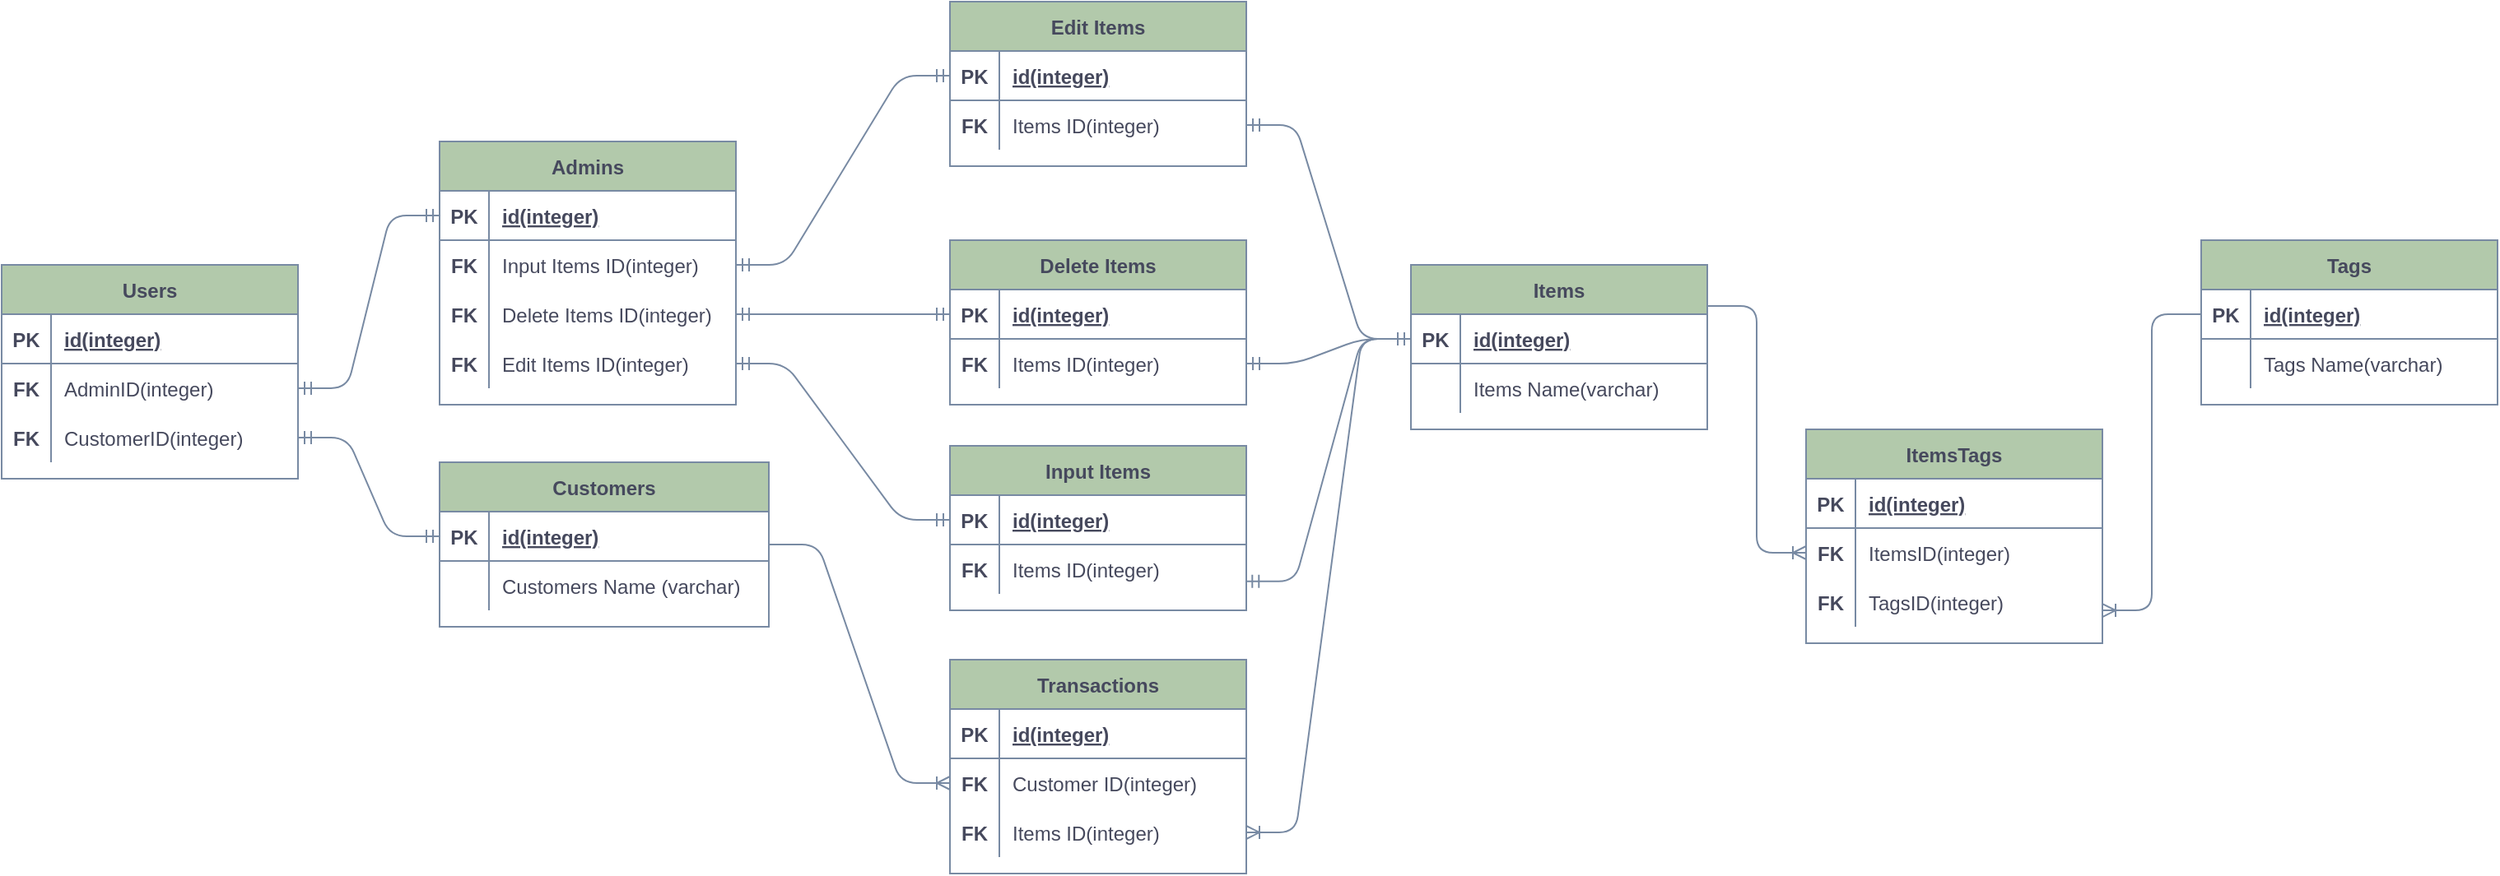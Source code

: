 <mxfile version="15.1.0" type="github">
  <diagram id="VmSRzuo0PWEKA7Uxc1IA" name="Page-1">
    <mxGraphModel dx="920" dy="494" grid="1" gridSize="10" guides="1" tooltips="1" connect="1" arrows="1" fold="1" page="1" pageScale="1" pageWidth="827" pageHeight="1169" math="0" shadow="0">
      <root>
        <mxCell id="0" />
        <mxCell id="1" parent="0" />
        <mxCell id="i-ClhB1Ddfe4gzQZQ1bM-1" value="Users" style="shape=table;startSize=30;container=1;collapsible=1;childLayout=tableLayout;fixedRows=1;rowLines=0;fontStyle=1;align=center;resizeLast=1;fillColor=#B2C9AB;strokeColor=#788AA3;fontColor=#46495D;" vertex="1" parent="1">
          <mxGeometry x="324" y="170" width="180" height="130" as="geometry" />
        </mxCell>
        <mxCell id="i-ClhB1Ddfe4gzQZQ1bM-2" value="" style="shape=partialRectangle;collapsible=0;dropTarget=0;pointerEvents=0;fillColor=none;top=0;left=0;bottom=1;right=0;points=[[0,0.5],[1,0.5]];portConstraint=eastwest;strokeColor=#788AA3;fontColor=#46495D;" vertex="1" parent="i-ClhB1Ddfe4gzQZQ1bM-1">
          <mxGeometry y="30" width="180" height="30" as="geometry" />
        </mxCell>
        <mxCell id="i-ClhB1Ddfe4gzQZQ1bM-3" value="PK" style="shape=partialRectangle;connectable=0;fillColor=none;top=0;left=0;bottom=0;right=0;fontStyle=1;overflow=hidden;strokeColor=#788AA3;fontColor=#46495D;" vertex="1" parent="i-ClhB1Ddfe4gzQZQ1bM-2">
          <mxGeometry width="30" height="30" as="geometry" />
        </mxCell>
        <mxCell id="i-ClhB1Ddfe4gzQZQ1bM-4" value="id(integer)" style="shape=partialRectangle;connectable=0;fillColor=none;top=0;left=0;bottom=0;right=0;align=left;spacingLeft=6;fontStyle=5;overflow=hidden;strokeColor=#788AA3;fontColor=#46495D;" vertex="1" parent="i-ClhB1Ddfe4gzQZQ1bM-2">
          <mxGeometry x="30" width="150" height="30" as="geometry" />
        </mxCell>
        <mxCell id="i-ClhB1Ddfe4gzQZQ1bM-5" value="" style="shape=partialRectangle;collapsible=0;dropTarget=0;pointerEvents=0;fillColor=none;top=0;left=0;bottom=0;right=0;points=[[0,0.5],[1,0.5]];portConstraint=eastwest;strokeColor=#788AA3;fontColor=#46495D;" vertex="1" parent="i-ClhB1Ddfe4gzQZQ1bM-1">
          <mxGeometry y="60" width="180" height="30" as="geometry" />
        </mxCell>
        <mxCell id="i-ClhB1Ddfe4gzQZQ1bM-6" value="FK" style="shape=partialRectangle;connectable=0;fillColor=none;top=0;left=0;bottom=0;right=0;editable=1;overflow=hidden;fontStyle=1;strokeColor=#788AA3;fontColor=#46495D;" vertex="1" parent="i-ClhB1Ddfe4gzQZQ1bM-5">
          <mxGeometry width="30" height="30" as="geometry" />
        </mxCell>
        <mxCell id="i-ClhB1Ddfe4gzQZQ1bM-7" value="AdminID(integer)" style="shape=partialRectangle;connectable=0;fillColor=none;top=0;left=0;bottom=0;right=0;align=left;spacingLeft=6;overflow=hidden;strokeColor=#788AA3;fontColor=#46495D;" vertex="1" parent="i-ClhB1Ddfe4gzQZQ1bM-5">
          <mxGeometry x="30" width="150" height="30" as="geometry" />
        </mxCell>
        <mxCell id="i-ClhB1Ddfe4gzQZQ1bM-8" value="" style="shape=partialRectangle;collapsible=0;dropTarget=0;pointerEvents=0;fillColor=none;top=0;left=0;bottom=0;right=0;points=[[0,0.5],[1,0.5]];portConstraint=eastwest;strokeColor=#788AA3;fontColor=#46495D;" vertex="1" parent="i-ClhB1Ddfe4gzQZQ1bM-1">
          <mxGeometry y="90" width="180" height="30" as="geometry" />
        </mxCell>
        <mxCell id="i-ClhB1Ddfe4gzQZQ1bM-9" value="FK" style="shape=partialRectangle;connectable=0;fillColor=none;top=0;left=0;bottom=0;right=0;editable=1;overflow=hidden;fontStyle=1;strokeColor=#788AA3;fontColor=#46495D;" vertex="1" parent="i-ClhB1Ddfe4gzQZQ1bM-8">
          <mxGeometry width="30" height="30" as="geometry" />
        </mxCell>
        <mxCell id="i-ClhB1Ddfe4gzQZQ1bM-10" value="CustomerID(integer)" style="shape=partialRectangle;connectable=0;fillColor=none;top=0;left=0;bottom=0;right=0;align=left;spacingLeft=6;overflow=hidden;strokeColor=#788AA3;fontColor=#46495D;" vertex="1" parent="i-ClhB1Ddfe4gzQZQ1bM-8">
          <mxGeometry x="30" width="150" height="30" as="geometry" />
        </mxCell>
        <mxCell id="i-ClhB1Ddfe4gzQZQ1bM-14" value="Customers" style="shape=table;startSize=30;container=1;collapsible=1;childLayout=tableLayout;fixedRows=1;rowLines=0;fontStyle=1;align=center;resizeLast=1;fillColor=#B2C9AB;strokeColor=#788AA3;fontColor=#46495D;" vertex="1" parent="1">
          <mxGeometry x="590" y="290" width="200" height="100" as="geometry" />
        </mxCell>
        <mxCell id="i-ClhB1Ddfe4gzQZQ1bM-15" value="" style="shape=partialRectangle;collapsible=0;dropTarget=0;pointerEvents=0;fillColor=none;top=0;left=0;bottom=1;right=0;points=[[0,0.5],[1,0.5]];portConstraint=eastwest;strokeColor=#788AA3;fontColor=#46495D;" vertex="1" parent="i-ClhB1Ddfe4gzQZQ1bM-14">
          <mxGeometry y="30" width="200" height="30" as="geometry" />
        </mxCell>
        <mxCell id="i-ClhB1Ddfe4gzQZQ1bM-16" value="PK" style="shape=partialRectangle;connectable=0;fillColor=none;top=0;left=0;bottom=0;right=0;fontStyle=1;overflow=hidden;strokeColor=#788AA3;fontColor=#46495D;" vertex="1" parent="i-ClhB1Ddfe4gzQZQ1bM-15">
          <mxGeometry width="30" height="30" as="geometry" />
        </mxCell>
        <mxCell id="i-ClhB1Ddfe4gzQZQ1bM-17" value="id(integer)" style="shape=partialRectangle;connectable=0;fillColor=none;top=0;left=0;bottom=0;right=0;align=left;spacingLeft=6;fontStyle=5;overflow=hidden;strokeColor=#788AA3;fontColor=#46495D;" vertex="1" parent="i-ClhB1Ddfe4gzQZQ1bM-15">
          <mxGeometry x="30" width="170" height="30" as="geometry" />
        </mxCell>
        <mxCell id="i-ClhB1Ddfe4gzQZQ1bM-18" value="" style="shape=partialRectangle;collapsible=0;dropTarget=0;pointerEvents=0;fillColor=none;top=0;left=0;bottom=0;right=0;points=[[0,0.5],[1,0.5]];portConstraint=eastwest;strokeColor=#788AA3;fontColor=#46495D;" vertex="1" parent="i-ClhB1Ddfe4gzQZQ1bM-14">
          <mxGeometry y="60" width="200" height="30" as="geometry" />
        </mxCell>
        <mxCell id="i-ClhB1Ddfe4gzQZQ1bM-19" value="" style="shape=partialRectangle;connectable=0;fillColor=none;top=0;left=0;bottom=0;right=0;editable=1;overflow=hidden;strokeColor=#788AA3;fontColor=#46495D;" vertex="1" parent="i-ClhB1Ddfe4gzQZQ1bM-18">
          <mxGeometry width="30" height="30" as="geometry" />
        </mxCell>
        <mxCell id="i-ClhB1Ddfe4gzQZQ1bM-20" value="Customers Name (varchar)" style="shape=partialRectangle;connectable=0;fillColor=none;top=0;left=0;bottom=0;right=0;align=left;spacingLeft=6;overflow=hidden;strokeColor=#788AA3;fontColor=#46495D;" vertex="1" parent="i-ClhB1Ddfe4gzQZQ1bM-18">
          <mxGeometry x="30" width="170" height="30" as="geometry" />
        </mxCell>
        <mxCell id="i-ClhB1Ddfe4gzQZQ1bM-27" value="Admins" style="shape=table;startSize=30;container=1;collapsible=1;childLayout=tableLayout;fixedRows=1;rowLines=0;fontStyle=1;align=center;resizeLast=1;fillColor=#B2C9AB;strokeColor=#788AA3;fontColor=#46495D;" vertex="1" parent="1">
          <mxGeometry x="590" y="95" width="180" height="160" as="geometry" />
        </mxCell>
        <mxCell id="i-ClhB1Ddfe4gzQZQ1bM-28" value="" style="shape=partialRectangle;collapsible=0;dropTarget=0;pointerEvents=0;fillColor=none;top=0;left=0;bottom=1;right=0;points=[[0,0.5],[1,0.5]];portConstraint=eastwest;strokeColor=#788AA3;fontColor=#46495D;" vertex="1" parent="i-ClhB1Ddfe4gzQZQ1bM-27">
          <mxGeometry y="30" width="180" height="30" as="geometry" />
        </mxCell>
        <mxCell id="i-ClhB1Ddfe4gzQZQ1bM-29" value="PK" style="shape=partialRectangle;connectable=0;fillColor=none;top=0;left=0;bottom=0;right=0;fontStyle=1;overflow=hidden;strokeColor=#788AA3;fontColor=#46495D;" vertex="1" parent="i-ClhB1Ddfe4gzQZQ1bM-28">
          <mxGeometry width="30" height="30" as="geometry" />
        </mxCell>
        <mxCell id="i-ClhB1Ddfe4gzQZQ1bM-30" value="id(integer)" style="shape=partialRectangle;connectable=0;fillColor=none;top=0;left=0;bottom=0;right=0;align=left;spacingLeft=6;fontStyle=5;overflow=hidden;strokeColor=#788AA3;fontColor=#46495D;" vertex="1" parent="i-ClhB1Ddfe4gzQZQ1bM-28">
          <mxGeometry x="30" width="150" height="30" as="geometry" />
        </mxCell>
        <mxCell id="i-ClhB1Ddfe4gzQZQ1bM-31" value="" style="shape=partialRectangle;collapsible=0;dropTarget=0;pointerEvents=0;fillColor=none;top=0;left=0;bottom=0;right=0;points=[[0,0.5],[1,0.5]];portConstraint=eastwest;strokeColor=#788AA3;fontColor=#46495D;" vertex="1" parent="i-ClhB1Ddfe4gzQZQ1bM-27">
          <mxGeometry y="60" width="180" height="30" as="geometry" />
        </mxCell>
        <mxCell id="i-ClhB1Ddfe4gzQZQ1bM-32" value="FK" style="shape=partialRectangle;connectable=0;fillColor=none;top=0;left=0;bottom=0;right=0;editable=1;overflow=hidden;fontStyle=1;strokeColor=#788AA3;fontColor=#46495D;" vertex="1" parent="i-ClhB1Ddfe4gzQZQ1bM-31">
          <mxGeometry width="30" height="30" as="geometry" />
        </mxCell>
        <mxCell id="i-ClhB1Ddfe4gzQZQ1bM-33" value="Input Items ID(integer)" style="shape=partialRectangle;connectable=0;fillColor=none;top=0;left=0;bottom=0;right=0;align=left;spacingLeft=6;overflow=hidden;strokeColor=#788AA3;fontColor=#46495D;" vertex="1" parent="i-ClhB1Ddfe4gzQZQ1bM-31">
          <mxGeometry x="30" width="150" height="30" as="geometry" />
        </mxCell>
        <mxCell id="i-ClhB1Ddfe4gzQZQ1bM-34" value="" style="shape=partialRectangle;collapsible=0;dropTarget=0;pointerEvents=0;fillColor=none;top=0;left=0;bottom=0;right=0;points=[[0,0.5],[1,0.5]];portConstraint=eastwest;strokeColor=#788AA3;fontColor=#46495D;" vertex="1" parent="i-ClhB1Ddfe4gzQZQ1bM-27">
          <mxGeometry y="90" width="180" height="30" as="geometry" />
        </mxCell>
        <mxCell id="i-ClhB1Ddfe4gzQZQ1bM-35" value="FK" style="shape=partialRectangle;connectable=0;fillColor=none;top=0;left=0;bottom=0;right=0;editable=1;overflow=hidden;fontStyle=1;strokeColor=#788AA3;fontColor=#46495D;" vertex="1" parent="i-ClhB1Ddfe4gzQZQ1bM-34">
          <mxGeometry width="30" height="30" as="geometry" />
        </mxCell>
        <mxCell id="i-ClhB1Ddfe4gzQZQ1bM-36" value="Delete Items ID(integer)" style="shape=partialRectangle;connectable=0;fillColor=none;top=0;left=0;bottom=0;right=0;align=left;spacingLeft=6;overflow=hidden;strokeColor=#788AA3;fontColor=#46495D;" vertex="1" parent="i-ClhB1Ddfe4gzQZQ1bM-34">
          <mxGeometry x="30" width="150" height="30" as="geometry" />
        </mxCell>
        <mxCell id="i-ClhB1Ddfe4gzQZQ1bM-37" value="" style="shape=partialRectangle;collapsible=0;dropTarget=0;pointerEvents=0;fillColor=none;top=0;left=0;bottom=0;right=0;points=[[0,0.5],[1,0.5]];portConstraint=eastwest;strokeColor=#788AA3;fontColor=#46495D;" vertex="1" parent="i-ClhB1Ddfe4gzQZQ1bM-27">
          <mxGeometry y="120" width="180" height="30" as="geometry" />
        </mxCell>
        <mxCell id="i-ClhB1Ddfe4gzQZQ1bM-38" value="FK" style="shape=partialRectangle;connectable=0;fillColor=none;top=0;left=0;bottom=0;right=0;editable=1;overflow=hidden;fontStyle=1;strokeColor=#788AA3;fontColor=#46495D;" vertex="1" parent="i-ClhB1Ddfe4gzQZQ1bM-37">
          <mxGeometry width="30" height="30" as="geometry" />
        </mxCell>
        <mxCell id="i-ClhB1Ddfe4gzQZQ1bM-39" value="Edit Items ID(integer)" style="shape=partialRectangle;connectable=0;fillColor=none;top=0;left=0;bottom=0;right=0;align=left;spacingLeft=6;overflow=hidden;strokeColor=#788AA3;fontColor=#46495D;" vertex="1" parent="i-ClhB1Ddfe4gzQZQ1bM-37">
          <mxGeometry x="30" width="150" height="30" as="geometry" />
        </mxCell>
        <mxCell id="i-ClhB1Ddfe4gzQZQ1bM-40" value="Items" style="shape=table;startSize=30;container=1;collapsible=1;childLayout=tableLayout;fixedRows=1;rowLines=0;fontStyle=1;align=center;resizeLast=1;fillColor=#B2C9AB;strokeColor=#788AA3;fontColor=#46495D;" vertex="1" parent="1">
          <mxGeometry x="1180" y="170" width="180" height="100" as="geometry" />
        </mxCell>
        <mxCell id="i-ClhB1Ddfe4gzQZQ1bM-41" value="" style="shape=partialRectangle;collapsible=0;dropTarget=0;pointerEvents=0;fillColor=none;top=0;left=0;bottom=1;right=0;points=[[0,0.5],[1,0.5]];portConstraint=eastwest;strokeColor=#788AA3;fontColor=#46495D;" vertex="1" parent="i-ClhB1Ddfe4gzQZQ1bM-40">
          <mxGeometry y="30" width="180" height="30" as="geometry" />
        </mxCell>
        <mxCell id="i-ClhB1Ddfe4gzQZQ1bM-42" value="PK" style="shape=partialRectangle;connectable=0;fillColor=none;top=0;left=0;bottom=0;right=0;fontStyle=1;overflow=hidden;strokeColor=#788AA3;fontColor=#46495D;" vertex="1" parent="i-ClhB1Ddfe4gzQZQ1bM-41">
          <mxGeometry width="30" height="30" as="geometry" />
        </mxCell>
        <mxCell id="i-ClhB1Ddfe4gzQZQ1bM-43" value="id(integer)" style="shape=partialRectangle;connectable=0;fillColor=none;top=0;left=0;bottom=0;right=0;align=left;spacingLeft=6;fontStyle=5;overflow=hidden;strokeColor=#788AA3;fontColor=#46495D;" vertex="1" parent="i-ClhB1Ddfe4gzQZQ1bM-41">
          <mxGeometry x="30" width="150" height="30" as="geometry" />
        </mxCell>
        <mxCell id="i-ClhB1Ddfe4gzQZQ1bM-44" value="" style="shape=partialRectangle;collapsible=0;dropTarget=0;pointerEvents=0;fillColor=none;top=0;left=0;bottom=0;right=0;points=[[0,0.5],[1,0.5]];portConstraint=eastwest;strokeColor=#788AA3;fontColor=#46495D;" vertex="1" parent="i-ClhB1Ddfe4gzQZQ1bM-40">
          <mxGeometry y="60" width="180" height="30" as="geometry" />
        </mxCell>
        <mxCell id="i-ClhB1Ddfe4gzQZQ1bM-45" value="" style="shape=partialRectangle;connectable=0;fillColor=none;top=0;left=0;bottom=0;right=0;editable=1;overflow=hidden;strokeColor=#788AA3;fontColor=#46495D;" vertex="1" parent="i-ClhB1Ddfe4gzQZQ1bM-44">
          <mxGeometry width="30" height="30" as="geometry" />
        </mxCell>
        <mxCell id="i-ClhB1Ddfe4gzQZQ1bM-46" value="Items Name(varchar)" style="shape=partialRectangle;connectable=0;fillColor=none;top=0;left=0;bottom=0;right=0;align=left;spacingLeft=6;overflow=hidden;strokeColor=#788AA3;fontColor=#46495D;" vertex="1" parent="i-ClhB1Ddfe4gzQZQ1bM-44">
          <mxGeometry x="30" width="150" height="30" as="geometry" />
        </mxCell>
        <mxCell id="i-ClhB1Ddfe4gzQZQ1bM-53" value="Tags" style="shape=table;startSize=30;container=1;collapsible=1;childLayout=tableLayout;fixedRows=1;rowLines=0;fontStyle=1;align=center;resizeLast=1;fillColor=#B2C9AB;strokeColor=#788AA3;fontColor=#46495D;" vertex="1" parent="1">
          <mxGeometry x="1660" y="155" width="180" height="100" as="geometry" />
        </mxCell>
        <mxCell id="i-ClhB1Ddfe4gzQZQ1bM-54" value="" style="shape=partialRectangle;collapsible=0;dropTarget=0;pointerEvents=0;fillColor=none;top=0;left=0;bottom=1;right=0;points=[[0,0.5],[1,0.5]];portConstraint=eastwest;strokeColor=#788AA3;fontColor=#46495D;" vertex="1" parent="i-ClhB1Ddfe4gzQZQ1bM-53">
          <mxGeometry y="30" width="180" height="30" as="geometry" />
        </mxCell>
        <mxCell id="i-ClhB1Ddfe4gzQZQ1bM-55" value="PK" style="shape=partialRectangle;connectable=0;fillColor=none;top=0;left=0;bottom=0;right=0;fontStyle=1;overflow=hidden;strokeColor=#788AA3;fontColor=#46495D;" vertex="1" parent="i-ClhB1Ddfe4gzQZQ1bM-54">
          <mxGeometry width="30" height="30" as="geometry" />
        </mxCell>
        <mxCell id="i-ClhB1Ddfe4gzQZQ1bM-56" value="id(integer)" style="shape=partialRectangle;connectable=0;fillColor=none;top=0;left=0;bottom=0;right=0;align=left;spacingLeft=6;fontStyle=5;overflow=hidden;strokeColor=#788AA3;fontColor=#46495D;" vertex="1" parent="i-ClhB1Ddfe4gzQZQ1bM-54">
          <mxGeometry x="30" width="150" height="30" as="geometry" />
        </mxCell>
        <mxCell id="i-ClhB1Ddfe4gzQZQ1bM-57" value="" style="shape=partialRectangle;collapsible=0;dropTarget=0;pointerEvents=0;fillColor=none;top=0;left=0;bottom=0;right=0;points=[[0,0.5],[1,0.5]];portConstraint=eastwest;strokeColor=#788AA3;fontColor=#46495D;" vertex="1" parent="i-ClhB1Ddfe4gzQZQ1bM-53">
          <mxGeometry y="60" width="180" height="30" as="geometry" />
        </mxCell>
        <mxCell id="i-ClhB1Ddfe4gzQZQ1bM-58" value="" style="shape=partialRectangle;connectable=0;fillColor=none;top=0;left=0;bottom=0;right=0;editable=1;overflow=hidden;strokeColor=#788AA3;fontColor=#46495D;" vertex="1" parent="i-ClhB1Ddfe4gzQZQ1bM-57">
          <mxGeometry width="30" height="30" as="geometry" />
        </mxCell>
        <mxCell id="i-ClhB1Ddfe4gzQZQ1bM-59" value="Tags Name(varchar)" style="shape=partialRectangle;connectable=0;fillColor=none;top=0;left=0;bottom=0;right=0;align=left;spacingLeft=6;overflow=hidden;strokeColor=#788AA3;fontColor=#46495D;" vertex="1" parent="i-ClhB1Ddfe4gzQZQ1bM-57">
          <mxGeometry x="30" width="150" height="30" as="geometry" />
        </mxCell>
        <mxCell id="i-ClhB1Ddfe4gzQZQ1bM-70" value="ItemsTags" style="shape=table;startSize=30;container=1;collapsible=1;childLayout=tableLayout;fixedRows=1;rowLines=0;fontStyle=1;align=center;resizeLast=1;fillColor=#B2C9AB;strokeColor=#788AA3;fontColor=#46495D;" vertex="1" parent="1">
          <mxGeometry x="1420" y="270" width="180" height="130" as="geometry" />
        </mxCell>
        <mxCell id="i-ClhB1Ddfe4gzQZQ1bM-71" value="" style="shape=partialRectangle;collapsible=0;dropTarget=0;pointerEvents=0;fillColor=none;top=0;left=0;bottom=1;right=0;points=[[0,0.5],[1,0.5]];portConstraint=eastwest;strokeColor=#788AA3;fontColor=#46495D;" vertex="1" parent="i-ClhB1Ddfe4gzQZQ1bM-70">
          <mxGeometry y="30" width="180" height="30" as="geometry" />
        </mxCell>
        <mxCell id="i-ClhB1Ddfe4gzQZQ1bM-72" value="PK" style="shape=partialRectangle;connectable=0;fillColor=none;top=0;left=0;bottom=0;right=0;fontStyle=1;overflow=hidden;strokeColor=#788AA3;fontColor=#46495D;" vertex="1" parent="i-ClhB1Ddfe4gzQZQ1bM-71">
          <mxGeometry width="30" height="30" as="geometry" />
        </mxCell>
        <mxCell id="i-ClhB1Ddfe4gzQZQ1bM-73" value="id(integer)" style="shape=partialRectangle;connectable=0;fillColor=none;top=0;left=0;bottom=0;right=0;align=left;spacingLeft=6;fontStyle=5;overflow=hidden;strokeColor=#788AA3;fontColor=#46495D;" vertex="1" parent="i-ClhB1Ddfe4gzQZQ1bM-71">
          <mxGeometry x="30" width="150" height="30" as="geometry" />
        </mxCell>
        <mxCell id="i-ClhB1Ddfe4gzQZQ1bM-74" value="" style="shape=partialRectangle;collapsible=0;dropTarget=0;pointerEvents=0;fillColor=none;top=0;left=0;bottom=0;right=0;points=[[0,0.5],[1,0.5]];portConstraint=eastwest;strokeColor=#788AA3;fontColor=#46495D;" vertex="1" parent="i-ClhB1Ddfe4gzQZQ1bM-70">
          <mxGeometry y="60" width="180" height="30" as="geometry" />
        </mxCell>
        <mxCell id="i-ClhB1Ddfe4gzQZQ1bM-75" value="FK" style="shape=partialRectangle;connectable=0;fillColor=none;top=0;left=0;bottom=0;right=0;editable=1;overflow=hidden;fontStyle=1;strokeColor=#788AA3;fontColor=#46495D;" vertex="1" parent="i-ClhB1Ddfe4gzQZQ1bM-74">
          <mxGeometry width="30" height="30" as="geometry" />
        </mxCell>
        <mxCell id="i-ClhB1Ddfe4gzQZQ1bM-76" value="ItemsID(integer)" style="shape=partialRectangle;connectable=0;fillColor=none;top=0;left=0;bottom=0;right=0;align=left;spacingLeft=6;overflow=hidden;strokeColor=#788AA3;fontColor=#46495D;" vertex="1" parent="i-ClhB1Ddfe4gzQZQ1bM-74">
          <mxGeometry x="30" width="150" height="30" as="geometry" />
        </mxCell>
        <mxCell id="i-ClhB1Ddfe4gzQZQ1bM-77" value="" style="shape=partialRectangle;collapsible=0;dropTarget=0;pointerEvents=0;fillColor=none;top=0;left=0;bottom=0;right=0;points=[[0,0.5],[1,0.5]];portConstraint=eastwest;strokeColor=#788AA3;fontColor=#46495D;" vertex="1" parent="i-ClhB1Ddfe4gzQZQ1bM-70">
          <mxGeometry y="90" width="180" height="30" as="geometry" />
        </mxCell>
        <mxCell id="i-ClhB1Ddfe4gzQZQ1bM-78" value="FK" style="shape=partialRectangle;connectable=0;fillColor=none;top=0;left=0;bottom=0;right=0;editable=1;overflow=hidden;fontStyle=1;strokeColor=#788AA3;fontColor=#46495D;" vertex="1" parent="i-ClhB1Ddfe4gzQZQ1bM-77">
          <mxGeometry width="30" height="30" as="geometry" />
        </mxCell>
        <mxCell id="i-ClhB1Ddfe4gzQZQ1bM-79" value="TagsID(integer)" style="shape=partialRectangle;connectable=0;fillColor=none;top=0;left=0;bottom=0;right=0;align=left;spacingLeft=6;overflow=hidden;strokeColor=#788AA3;fontColor=#46495D;" vertex="1" parent="i-ClhB1Ddfe4gzQZQ1bM-77">
          <mxGeometry x="30" width="150" height="30" as="geometry" />
        </mxCell>
        <mxCell id="i-ClhB1Ddfe4gzQZQ1bM-83" value="" style="edgeStyle=entityRelationEdgeStyle;fontSize=12;html=1;endArrow=ERmandOne;startArrow=ERmandOne;entryX=1;entryY=0.5;entryDx=0;entryDy=0;exitX=0;exitY=0.5;exitDx=0;exitDy=0;strokeColor=#788AA3;fontColor=#46495D;" edge="1" parent="1" source="i-ClhB1Ddfe4gzQZQ1bM-28" target="i-ClhB1Ddfe4gzQZQ1bM-5">
          <mxGeometry width="100" height="100" relative="1" as="geometry">
            <mxPoint x="380" y="290" as="sourcePoint" />
            <mxPoint x="480" y="190" as="targetPoint" />
          </mxGeometry>
        </mxCell>
        <mxCell id="i-ClhB1Ddfe4gzQZQ1bM-84" value="Edit Items" style="shape=table;startSize=30;container=1;collapsible=1;childLayout=tableLayout;fixedRows=1;rowLines=0;fontStyle=1;align=center;resizeLast=1;fillColor=#B2C9AB;strokeColor=#788AA3;fontColor=#46495D;" vertex="1" parent="1">
          <mxGeometry x="900" y="10" width="180" height="100" as="geometry" />
        </mxCell>
        <mxCell id="i-ClhB1Ddfe4gzQZQ1bM-85" value="" style="shape=partialRectangle;collapsible=0;dropTarget=0;pointerEvents=0;fillColor=none;top=0;left=0;bottom=1;right=0;points=[[0,0.5],[1,0.5]];portConstraint=eastwest;strokeColor=#788AA3;fontColor=#46495D;" vertex="1" parent="i-ClhB1Ddfe4gzQZQ1bM-84">
          <mxGeometry y="30" width="180" height="30" as="geometry" />
        </mxCell>
        <mxCell id="i-ClhB1Ddfe4gzQZQ1bM-86" value="PK" style="shape=partialRectangle;connectable=0;fillColor=none;top=0;left=0;bottom=0;right=0;fontStyle=1;overflow=hidden;strokeColor=#788AA3;fontColor=#46495D;" vertex="1" parent="i-ClhB1Ddfe4gzQZQ1bM-85">
          <mxGeometry width="30" height="30" as="geometry" />
        </mxCell>
        <mxCell id="i-ClhB1Ddfe4gzQZQ1bM-87" value="id(integer)" style="shape=partialRectangle;connectable=0;fillColor=none;top=0;left=0;bottom=0;right=0;align=left;spacingLeft=6;fontStyle=5;overflow=hidden;strokeColor=#788AA3;fontColor=#46495D;" vertex="1" parent="i-ClhB1Ddfe4gzQZQ1bM-85">
          <mxGeometry x="30" width="150" height="30" as="geometry" />
        </mxCell>
        <mxCell id="i-ClhB1Ddfe4gzQZQ1bM-88" value="" style="shape=partialRectangle;collapsible=0;dropTarget=0;pointerEvents=0;fillColor=none;top=0;left=0;bottom=0;right=0;points=[[0,0.5],[1,0.5]];portConstraint=eastwest;strokeColor=#788AA3;fontColor=#46495D;" vertex="1" parent="i-ClhB1Ddfe4gzQZQ1bM-84">
          <mxGeometry y="60" width="180" height="30" as="geometry" />
        </mxCell>
        <mxCell id="i-ClhB1Ddfe4gzQZQ1bM-89" value="FK" style="shape=partialRectangle;connectable=0;fillColor=none;top=0;left=0;bottom=0;right=0;editable=1;overflow=hidden;fontStyle=1;strokeColor=#788AA3;fontColor=#46495D;" vertex="1" parent="i-ClhB1Ddfe4gzQZQ1bM-88">
          <mxGeometry width="30" height="30" as="geometry" />
        </mxCell>
        <mxCell id="i-ClhB1Ddfe4gzQZQ1bM-90" value="Items ID(integer)" style="shape=partialRectangle;connectable=0;fillColor=none;top=0;left=0;bottom=0;right=0;align=left;spacingLeft=6;overflow=hidden;strokeColor=#788AA3;fontColor=#46495D;" vertex="1" parent="i-ClhB1Ddfe4gzQZQ1bM-88">
          <mxGeometry x="30" width="150" height="30" as="geometry" />
        </mxCell>
        <mxCell id="i-ClhB1Ddfe4gzQZQ1bM-97" value="Delete Items" style="shape=table;startSize=30;container=1;collapsible=1;childLayout=tableLayout;fixedRows=1;rowLines=0;fontStyle=1;align=center;resizeLast=1;fillColor=#B2C9AB;strokeColor=#788AA3;fontColor=#46495D;" vertex="1" parent="1">
          <mxGeometry x="900" y="155" width="180" height="100" as="geometry" />
        </mxCell>
        <mxCell id="i-ClhB1Ddfe4gzQZQ1bM-98" value="" style="shape=partialRectangle;collapsible=0;dropTarget=0;pointerEvents=0;fillColor=none;top=0;left=0;bottom=1;right=0;points=[[0,0.5],[1,0.5]];portConstraint=eastwest;strokeColor=#788AA3;fontColor=#46495D;" vertex="1" parent="i-ClhB1Ddfe4gzQZQ1bM-97">
          <mxGeometry y="30" width="180" height="30" as="geometry" />
        </mxCell>
        <mxCell id="i-ClhB1Ddfe4gzQZQ1bM-99" value="PK" style="shape=partialRectangle;connectable=0;fillColor=none;top=0;left=0;bottom=0;right=0;fontStyle=1;overflow=hidden;strokeColor=#788AA3;fontColor=#46495D;" vertex="1" parent="i-ClhB1Ddfe4gzQZQ1bM-98">
          <mxGeometry width="30" height="30" as="geometry" />
        </mxCell>
        <mxCell id="i-ClhB1Ddfe4gzQZQ1bM-100" value="id(integer)" style="shape=partialRectangle;connectable=0;fillColor=none;top=0;left=0;bottom=0;right=0;align=left;spacingLeft=6;fontStyle=5;overflow=hidden;strokeColor=#788AA3;fontColor=#46495D;" vertex="1" parent="i-ClhB1Ddfe4gzQZQ1bM-98">
          <mxGeometry x="30" width="150" height="30" as="geometry" />
        </mxCell>
        <mxCell id="i-ClhB1Ddfe4gzQZQ1bM-101" value="" style="shape=partialRectangle;collapsible=0;dropTarget=0;pointerEvents=0;fillColor=none;top=0;left=0;bottom=0;right=0;points=[[0,0.5],[1,0.5]];portConstraint=eastwest;strokeColor=#788AA3;fontColor=#46495D;" vertex="1" parent="i-ClhB1Ddfe4gzQZQ1bM-97">
          <mxGeometry y="60" width="180" height="30" as="geometry" />
        </mxCell>
        <mxCell id="i-ClhB1Ddfe4gzQZQ1bM-102" value="FK" style="shape=partialRectangle;connectable=0;fillColor=none;top=0;left=0;bottom=0;right=0;editable=1;overflow=hidden;fontStyle=1;strokeColor=#788AA3;fontColor=#46495D;" vertex="1" parent="i-ClhB1Ddfe4gzQZQ1bM-101">
          <mxGeometry width="30" height="30" as="geometry" />
        </mxCell>
        <mxCell id="i-ClhB1Ddfe4gzQZQ1bM-103" value="Items ID(integer)" style="shape=partialRectangle;connectable=0;fillColor=none;top=0;left=0;bottom=0;right=0;align=left;spacingLeft=6;overflow=hidden;strokeColor=#788AA3;fontColor=#46495D;" vertex="1" parent="i-ClhB1Ddfe4gzQZQ1bM-101">
          <mxGeometry x="30" width="150" height="30" as="geometry" />
        </mxCell>
        <mxCell id="i-ClhB1Ddfe4gzQZQ1bM-110" value="Input Items" style="shape=table;startSize=30;container=1;collapsible=1;childLayout=tableLayout;fixedRows=1;rowLines=0;fontStyle=1;align=center;resizeLast=1;fillColor=#B2C9AB;strokeColor=#788AA3;fontColor=#46495D;" vertex="1" parent="1">
          <mxGeometry x="900" y="280" width="180" height="100" as="geometry" />
        </mxCell>
        <mxCell id="i-ClhB1Ddfe4gzQZQ1bM-111" value="" style="shape=partialRectangle;collapsible=0;dropTarget=0;pointerEvents=0;fillColor=none;top=0;left=0;bottom=1;right=0;points=[[0,0.5],[1,0.5]];portConstraint=eastwest;strokeColor=#788AA3;fontColor=#46495D;" vertex="1" parent="i-ClhB1Ddfe4gzQZQ1bM-110">
          <mxGeometry y="30" width="180" height="30" as="geometry" />
        </mxCell>
        <mxCell id="i-ClhB1Ddfe4gzQZQ1bM-112" value="PK" style="shape=partialRectangle;connectable=0;fillColor=none;top=0;left=0;bottom=0;right=0;fontStyle=1;overflow=hidden;strokeColor=#788AA3;fontColor=#46495D;" vertex="1" parent="i-ClhB1Ddfe4gzQZQ1bM-111">
          <mxGeometry width="30" height="30" as="geometry" />
        </mxCell>
        <mxCell id="i-ClhB1Ddfe4gzQZQ1bM-113" value="id(integer)" style="shape=partialRectangle;connectable=0;fillColor=none;top=0;left=0;bottom=0;right=0;align=left;spacingLeft=6;fontStyle=5;overflow=hidden;strokeColor=#788AA3;fontColor=#46495D;" vertex="1" parent="i-ClhB1Ddfe4gzQZQ1bM-111">
          <mxGeometry x="30" width="150" height="30" as="geometry" />
        </mxCell>
        <mxCell id="i-ClhB1Ddfe4gzQZQ1bM-114" value="" style="shape=partialRectangle;collapsible=0;dropTarget=0;pointerEvents=0;fillColor=none;top=0;left=0;bottom=0;right=0;points=[[0,0.5],[1,0.5]];portConstraint=eastwest;strokeColor=#788AA3;fontColor=#46495D;" vertex="1" parent="i-ClhB1Ddfe4gzQZQ1bM-110">
          <mxGeometry y="60" width="180" height="30" as="geometry" />
        </mxCell>
        <mxCell id="i-ClhB1Ddfe4gzQZQ1bM-115" value="FK" style="shape=partialRectangle;connectable=0;fillColor=none;top=0;left=0;bottom=0;right=0;editable=1;overflow=hidden;fontStyle=1;strokeColor=#788AA3;fontColor=#46495D;" vertex="1" parent="i-ClhB1Ddfe4gzQZQ1bM-114">
          <mxGeometry width="30" height="30" as="geometry" />
        </mxCell>
        <mxCell id="i-ClhB1Ddfe4gzQZQ1bM-116" value="Items ID(integer)" style="shape=partialRectangle;connectable=0;fillColor=none;top=0;left=0;bottom=0;right=0;align=left;spacingLeft=6;overflow=hidden;strokeColor=#788AA3;fontColor=#46495D;" vertex="1" parent="i-ClhB1Ddfe4gzQZQ1bM-114">
          <mxGeometry x="30" width="150" height="30" as="geometry" />
        </mxCell>
        <mxCell id="i-ClhB1Ddfe4gzQZQ1bM-123" value="" style="edgeStyle=entityRelationEdgeStyle;fontSize=12;html=1;endArrow=ERoneToMany;entryX=1;entryY=0.667;entryDx=0;entryDy=0;entryPerimeter=0;exitX=0;exitY=0.5;exitDx=0;exitDy=0;strokeColor=#788AA3;fontColor=#46495D;" edge="1" parent="1" source="i-ClhB1Ddfe4gzQZQ1bM-54" target="i-ClhB1Ddfe4gzQZQ1bM-77">
          <mxGeometry width="100" height="100" relative="1" as="geometry">
            <mxPoint x="330" y="230" as="sourcePoint" />
            <mxPoint x="430" y="130" as="targetPoint" />
          </mxGeometry>
        </mxCell>
        <mxCell id="i-ClhB1Ddfe4gzQZQ1bM-124" value="" style="edgeStyle=entityRelationEdgeStyle;fontSize=12;html=1;endArrow=ERoneToMany;entryX=0;entryY=0.5;entryDx=0;entryDy=0;exitX=1;exitY=0.25;exitDx=0;exitDy=0;strokeColor=#788AA3;fontColor=#46495D;" edge="1" parent="1" source="i-ClhB1Ddfe4gzQZQ1bM-40" target="i-ClhB1Ddfe4gzQZQ1bM-74">
          <mxGeometry width="100" height="100" relative="1" as="geometry">
            <mxPoint x="70" y="220" as="sourcePoint" />
            <mxPoint x="170" y="120" as="targetPoint" />
          </mxGeometry>
        </mxCell>
        <mxCell id="i-ClhB1Ddfe4gzQZQ1bM-125" value="" style="edgeStyle=entityRelationEdgeStyle;fontSize=12;html=1;endArrow=ERmandOne;startArrow=ERmandOne;entryX=0;entryY=0.5;entryDx=0;entryDy=0;strokeColor=#788AA3;fontColor=#46495D;" edge="1" parent="1" source="i-ClhB1Ddfe4gzQZQ1bM-8" target="i-ClhB1Ddfe4gzQZQ1bM-15">
          <mxGeometry width="100" height="100" relative="1" as="geometry">
            <mxPoint x="510" y="320" as="sourcePoint" />
            <mxPoint x="460" y="180" as="targetPoint" />
          </mxGeometry>
        </mxCell>
        <mxCell id="i-ClhB1Ddfe4gzQZQ1bM-128" value="" style="edgeStyle=entityRelationEdgeStyle;fontSize=12;html=1;endArrow=ERmandOne;startArrow=ERmandOne;entryX=0;entryY=0.5;entryDx=0;entryDy=0;exitX=1;exitY=0.5;exitDx=0;exitDy=0;strokeColor=#788AA3;fontColor=#46495D;" edge="1" parent="1" source="i-ClhB1Ddfe4gzQZQ1bM-88" target="i-ClhB1Ddfe4gzQZQ1bM-41">
          <mxGeometry width="100" height="100" relative="1" as="geometry">
            <mxPoint x="1040" y="200" as="sourcePoint" />
            <mxPoint x="1140" y="100" as="targetPoint" />
          </mxGeometry>
        </mxCell>
        <mxCell id="i-ClhB1Ddfe4gzQZQ1bM-129" value="" style="edgeStyle=entityRelationEdgeStyle;fontSize=12;html=1;endArrow=ERmandOne;startArrow=ERmandOne;entryX=0;entryY=0.5;entryDx=0;entryDy=0;exitX=1;exitY=0.5;exitDx=0;exitDy=0;strokeColor=#788AA3;fontColor=#46495D;" edge="1" parent="1" source="i-ClhB1Ddfe4gzQZQ1bM-101" target="i-ClhB1Ddfe4gzQZQ1bM-41">
          <mxGeometry width="100" height="100" relative="1" as="geometry">
            <mxPoint x="1040" y="200" as="sourcePoint" />
            <mxPoint x="1140" y="100" as="targetPoint" />
          </mxGeometry>
        </mxCell>
        <mxCell id="i-ClhB1Ddfe4gzQZQ1bM-130" value="" style="edgeStyle=entityRelationEdgeStyle;fontSize=12;html=1;endArrow=ERmandOne;startArrow=ERmandOne;entryX=0;entryY=0.5;entryDx=0;entryDy=0;exitX=0.998;exitY=0.746;exitDx=0;exitDy=0;exitPerimeter=0;strokeColor=#788AA3;fontColor=#46495D;" edge="1" parent="1" source="i-ClhB1Ddfe4gzQZQ1bM-114" target="i-ClhB1Ddfe4gzQZQ1bM-41">
          <mxGeometry width="100" height="100" relative="1" as="geometry">
            <mxPoint x="1040" y="220" as="sourcePoint" />
            <mxPoint x="1140" y="120" as="targetPoint" />
          </mxGeometry>
        </mxCell>
        <mxCell id="i-ClhB1Ddfe4gzQZQ1bM-132" value="" style="edgeStyle=entityRelationEdgeStyle;fontSize=12;html=1;endArrow=ERmandOne;startArrow=ERmandOne;entryX=1;entryY=0.5;entryDx=0;entryDy=0;exitX=0;exitY=0.5;exitDx=0;exitDy=0;strokeColor=#788AA3;fontColor=#46495D;" edge="1" parent="1" source="i-ClhB1Ddfe4gzQZQ1bM-85" target="i-ClhB1Ddfe4gzQZQ1bM-31">
          <mxGeometry width="100" height="100" relative="1" as="geometry">
            <mxPoint x="790" y="260" as="sourcePoint" />
            <mxPoint x="890" y="160" as="targetPoint" />
          </mxGeometry>
        </mxCell>
        <mxCell id="i-ClhB1Ddfe4gzQZQ1bM-133" value="" style="edgeStyle=entityRelationEdgeStyle;fontSize=12;html=1;endArrow=ERmandOne;startArrow=ERmandOne;entryX=0;entryY=0.5;entryDx=0;entryDy=0;exitX=1;exitY=0.5;exitDx=0;exitDy=0;strokeColor=#788AA3;fontColor=#46495D;" edge="1" parent="1" source="i-ClhB1Ddfe4gzQZQ1bM-34" target="i-ClhB1Ddfe4gzQZQ1bM-98">
          <mxGeometry width="100" height="100" relative="1" as="geometry">
            <mxPoint x="820" y="180" as="sourcePoint" />
            <mxPoint x="890" y="160" as="targetPoint" />
          </mxGeometry>
        </mxCell>
        <mxCell id="i-ClhB1Ddfe4gzQZQ1bM-134" value="" style="edgeStyle=entityRelationEdgeStyle;fontSize=12;html=1;endArrow=ERmandOne;startArrow=ERmandOne;entryX=1;entryY=0.5;entryDx=0;entryDy=0;exitX=0;exitY=0.5;exitDx=0;exitDy=0;strokeColor=#788AA3;fontColor=#46495D;" edge="1" parent="1" source="i-ClhB1Ddfe4gzQZQ1bM-111" target="i-ClhB1Ddfe4gzQZQ1bM-37">
          <mxGeometry width="100" height="100" relative="1" as="geometry">
            <mxPoint x="790" y="260" as="sourcePoint" />
            <mxPoint x="890" y="160" as="targetPoint" />
          </mxGeometry>
        </mxCell>
        <mxCell id="i-ClhB1Ddfe4gzQZQ1bM-135" value="Transactions" style="shape=table;startSize=30;container=1;collapsible=1;childLayout=tableLayout;fixedRows=1;rowLines=0;fontStyle=1;align=center;resizeLast=1;fillColor=#B2C9AB;strokeColor=#788AA3;fontColor=#46495D;" vertex="1" parent="1">
          <mxGeometry x="900" y="410" width="180" height="130" as="geometry" />
        </mxCell>
        <mxCell id="i-ClhB1Ddfe4gzQZQ1bM-136" value="" style="shape=partialRectangle;collapsible=0;dropTarget=0;pointerEvents=0;fillColor=none;top=0;left=0;bottom=1;right=0;points=[[0,0.5],[1,0.5]];portConstraint=eastwest;strokeColor=#788AA3;fontColor=#46495D;" vertex="1" parent="i-ClhB1Ddfe4gzQZQ1bM-135">
          <mxGeometry y="30" width="180" height="30" as="geometry" />
        </mxCell>
        <mxCell id="i-ClhB1Ddfe4gzQZQ1bM-137" value="PK" style="shape=partialRectangle;connectable=0;fillColor=none;top=0;left=0;bottom=0;right=0;fontStyle=1;overflow=hidden;strokeColor=#788AA3;fontColor=#46495D;" vertex="1" parent="i-ClhB1Ddfe4gzQZQ1bM-136">
          <mxGeometry width="30" height="30" as="geometry" />
        </mxCell>
        <mxCell id="i-ClhB1Ddfe4gzQZQ1bM-138" value="id(integer)" style="shape=partialRectangle;connectable=0;fillColor=none;top=0;left=0;bottom=0;right=0;align=left;spacingLeft=6;fontStyle=5;overflow=hidden;strokeColor=#788AA3;fontColor=#46495D;" vertex="1" parent="i-ClhB1Ddfe4gzQZQ1bM-136">
          <mxGeometry x="30" width="150" height="30" as="geometry" />
        </mxCell>
        <mxCell id="i-ClhB1Ddfe4gzQZQ1bM-139" value="" style="shape=partialRectangle;collapsible=0;dropTarget=0;pointerEvents=0;fillColor=none;top=0;left=0;bottom=0;right=0;points=[[0,0.5],[1,0.5]];portConstraint=eastwest;strokeColor=#788AA3;fontColor=#46495D;" vertex="1" parent="i-ClhB1Ddfe4gzQZQ1bM-135">
          <mxGeometry y="60" width="180" height="30" as="geometry" />
        </mxCell>
        <mxCell id="i-ClhB1Ddfe4gzQZQ1bM-140" value="FK" style="shape=partialRectangle;connectable=0;fillColor=none;top=0;left=0;bottom=0;right=0;editable=1;overflow=hidden;fontStyle=1;strokeColor=#788AA3;fontColor=#46495D;" vertex="1" parent="i-ClhB1Ddfe4gzQZQ1bM-139">
          <mxGeometry width="30" height="30" as="geometry" />
        </mxCell>
        <mxCell id="i-ClhB1Ddfe4gzQZQ1bM-141" value="Customer ID(integer)" style="shape=partialRectangle;connectable=0;fillColor=none;top=0;left=0;bottom=0;right=0;align=left;spacingLeft=6;overflow=hidden;strokeColor=#788AA3;fontColor=#46495D;" vertex="1" parent="i-ClhB1Ddfe4gzQZQ1bM-139">
          <mxGeometry x="30" width="150" height="30" as="geometry" />
        </mxCell>
        <mxCell id="i-ClhB1Ddfe4gzQZQ1bM-142" value="" style="shape=partialRectangle;collapsible=0;dropTarget=0;pointerEvents=0;fillColor=none;top=0;left=0;bottom=0;right=0;points=[[0,0.5],[1,0.5]];portConstraint=eastwest;strokeColor=#788AA3;fontColor=#46495D;" vertex="1" parent="i-ClhB1Ddfe4gzQZQ1bM-135">
          <mxGeometry y="90" width="180" height="30" as="geometry" />
        </mxCell>
        <mxCell id="i-ClhB1Ddfe4gzQZQ1bM-143" value="FK" style="shape=partialRectangle;connectable=0;fillColor=none;top=0;left=0;bottom=0;right=0;editable=1;overflow=hidden;fontStyle=1;strokeColor=#788AA3;fontColor=#46495D;" vertex="1" parent="i-ClhB1Ddfe4gzQZQ1bM-142">
          <mxGeometry width="30" height="30" as="geometry" />
        </mxCell>
        <mxCell id="i-ClhB1Ddfe4gzQZQ1bM-144" value="Items ID(integer)" style="shape=partialRectangle;connectable=0;fillColor=none;top=0;left=0;bottom=0;right=0;align=left;spacingLeft=6;overflow=hidden;strokeColor=#788AA3;fontColor=#46495D;" vertex="1" parent="i-ClhB1Ddfe4gzQZQ1bM-142">
          <mxGeometry x="30" width="150" height="30" as="geometry" />
        </mxCell>
        <mxCell id="i-ClhB1Ddfe4gzQZQ1bM-149" value="" style="edgeStyle=entityRelationEdgeStyle;fontSize=12;html=1;endArrow=ERoneToMany;exitX=1;exitY=0.5;exitDx=0;exitDy=0;strokeColor=#788AA3;fontColor=#46495D;" edge="1" parent="1" source="i-ClhB1Ddfe4gzQZQ1bM-14" target="i-ClhB1Ddfe4gzQZQ1bM-139">
          <mxGeometry width="100" height="100" relative="1" as="geometry">
            <mxPoint x="900" y="420" as="sourcePoint" />
            <mxPoint x="1000" y="320" as="targetPoint" />
          </mxGeometry>
        </mxCell>
        <mxCell id="i-ClhB1Ddfe4gzQZQ1bM-150" value="" style="edgeStyle=entityRelationEdgeStyle;fontSize=12;html=1;endArrow=ERoneToMany;exitX=0;exitY=0.5;exitDx=0;exitDy=0;entryX=1;entryY=0.5;entryDx=0;entryDy=0;strokeColor=#788AA3;fontColor=#46495D;" edge="1" parent="1" source="i-ClhB1Ddfe4gzQZQ1bM-41" target="i-ClhB1Ddfe4gzQZQ1bM-142">
          <mxGeometry width="100" height="100" relative="1" as="geometry">
            <mxPoint x="1090" y="420" as="sourcePoint" />
            <mxPoint x="1120" y="522" as="targetPoint" />
          </mxGeometry>
        </mxCell>
      </root>
    </mxGraphModel>
  </diagram>
</mxfile>
